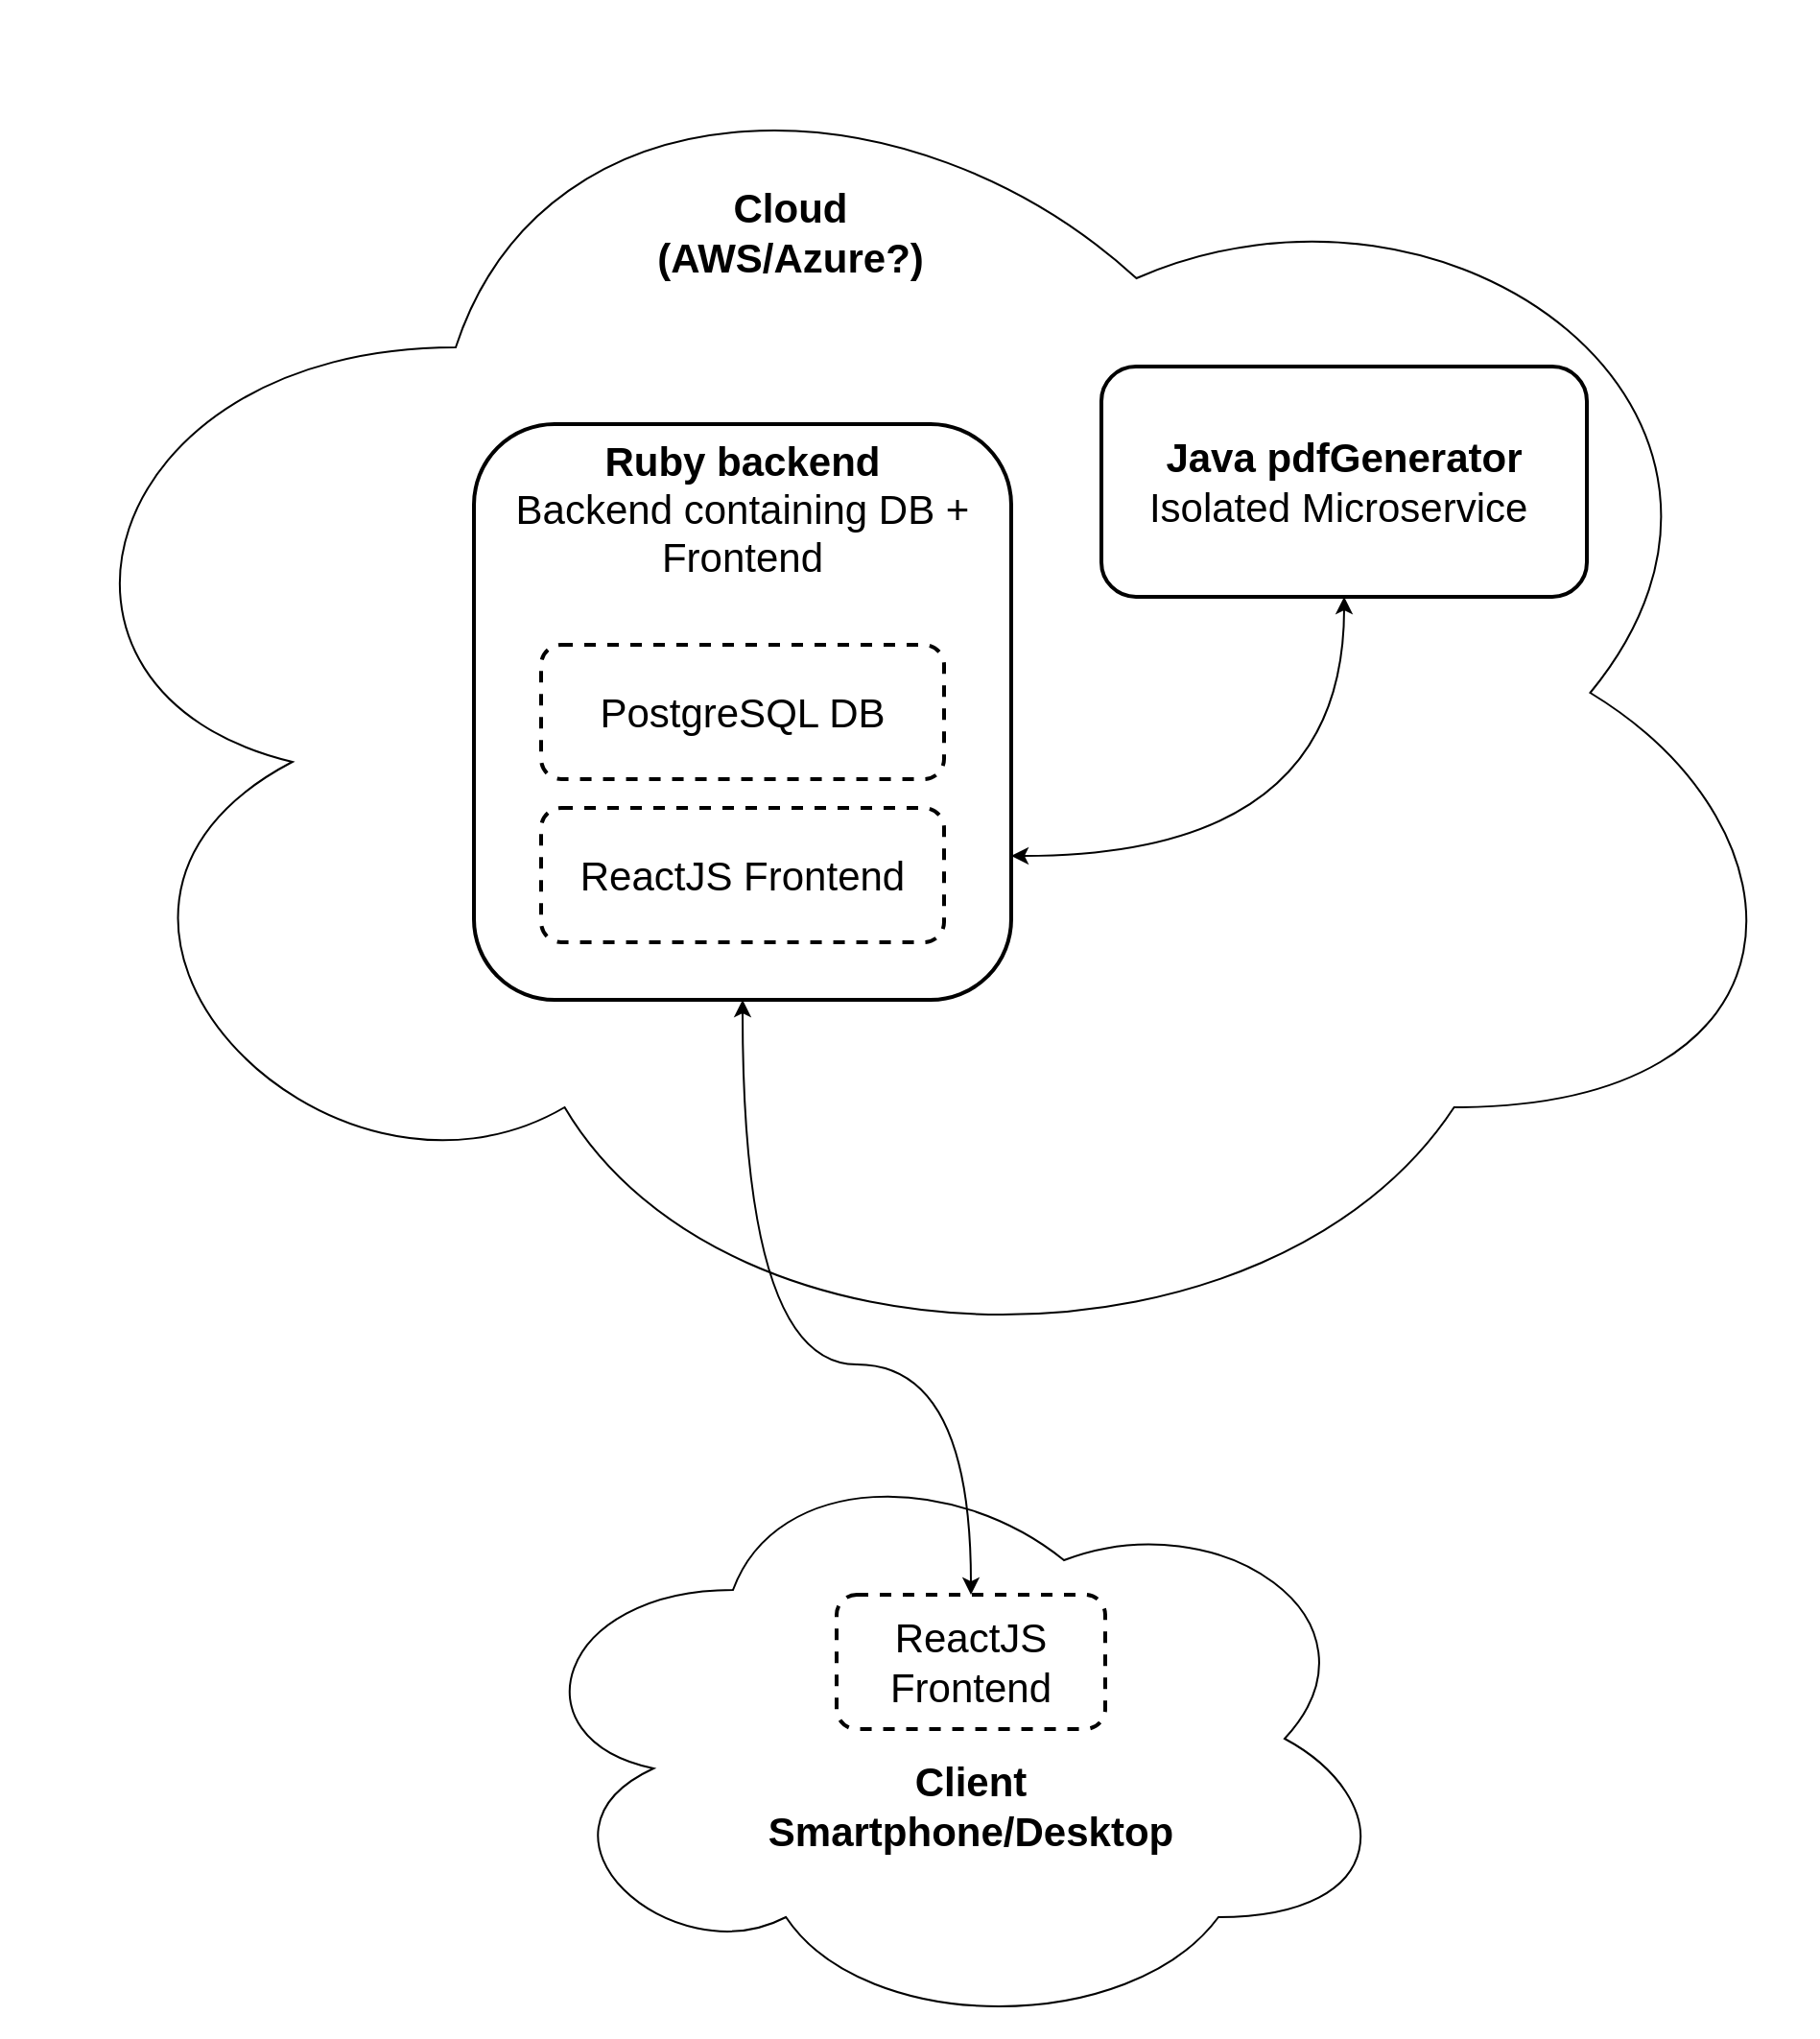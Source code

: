 <mxfile version="12.9.1" type="github">
  <diagram id="VWcXcDjhsZNNLfSj0849" name="Page-1">
    <mxGraphModel dx="919" dy="798" grid="1" gridSize="10" guides="1" tooltips="1" connect="1" arrows="1" fold="1" page="1" pageScale="1" pageWidth="827" pageHeight="1169" math="0" shadow="0">
      <root>
        <mxCell id="0" />
        <mxCell id="1" parent="0" />
        <mxCell id="0uubkKYT0Fda8_4WRpOy-1" value="" style="ellipse;shape=cloud;whiteSpace=wrap;html=1;" parent="1" vertex="1">
          <mxGeometry x="44" y="60" width="946" height="720" as="geometry" />
        </mxCell>
        <mxCell id="0uubkKYT0Fda8_4WRpOy-2" value="Cloud (AWS/Azure?)" style="text;html=1;strokeColor=none;fillColor=none;align=center;verticalAlign=middle;whiteSpace=wrap;rounded=0;strokeWidth=2;fontSize=21;fontStyle=1" parent="1" vertex="1">
          <mxGeometry x="370" y="170" width="170" height="20" as="geometry" />
        </mxCell>
        <mxCell id="0uubkKYT0Fda8_4WRpOy-4" value="&lt;b&gt;Java&amp;nbsp;&lt;/b&gt;&lt;b&gt;pdfGenerator&lt;/b&gt;&lt;br&gt;Isolated Microservice&amp;nbsp;" style="rounded=1;whiteSpace=wrap;html=1;strokeWidth=2;fontSize=21;" parent="1" vertex="1">
          <mxGeometry x="617" y="250" width="253" height="120" as="geometry" />
        </mxCell>
        <mxCell id="0uubkKYT0Fda8_4WRpOy-8" value="" style="ellipse;shape=cloud;whiteSpace=wrap;html=1;" parent="1" vertex="1">
          <mxGeometry x="310" y="810" width="460" height="310" as="geometry" />
        </mxCell>
        <mxCell id="0uubkKYT0Fda8_4WRpOy-6" value="ReactJS Frontend" style="rounded=1;whiteSpace=wrap;html=1;strokeWidth=2;fontSize=21;align=center;dashed=1;" parent="1" vertex="1">
          <mxGeometry x="479" y="890" width="140" height="70" as="geometry" />
        </mxCell>
        <mxCell id="0uubkKYT0Fda8_4WRpOy-10" value="Client&lt;br&gt;Smartphone/Desktop" style="text;html=1;strokeColor=none;fillColor=none;align=center;verticalAlign=middle;whiteSpace=wrap;rounded=0;strokeWidth=2;fontSize=21;fontStyle=1" parent="1" vertex="1">
          <mxGeometry x="464" y="990" width="170" height="20" as="geometry" />
        </mxCell>
        <mxCell id="0uubkKYT0Fda8_4WRpOy-11" value="" style="endArrow=classic;startArrow=classic;html=1;fontSize=21;exitX=0.5;exitY=0;exitDx=0;exitDy=0;entryX=0.5;entryY=1;entryDx=0;entryDy=0;edgeStyle=orthogonalEdgeStyle;curved=1;" parent="1" source="0uubkKYT0Fda8_4WRpOy-6" target="0uubkKYT0Fda8_4WRpOy-5" edge="1">
          <mxGeometry width="50" height="50" relative="1" as="geometry">
            <mxPoint x="140" y="590" as="sourcePoint" />
            <mxPoint x="190" y="540" as="targetPoint" />
            <Array as="points">
              <mxPoint x="549" y="770" />
              <mxPoint x="430" y="770" />
            </Array>
          </mxGeometry>
        </mxCell>
        <mxCell id="0uubkKYT0Fda8_4WRpOy-12" value="" style="endArrow=classic;startArrow=classic;html=1;fontSize=21;exitX=1;exitY=0.75;exitDx=0;exitDy=0;entryX=0.5;entryY=1;entryDx=0;entryDy=0;edgeStyle=orthogonalEdgeStyle;curved=1;" parent="1" source="0uubkKYT0Fda8_4WRpOy-5" target="0uubkKYT0Fda8_4WRpOy-4" edge="1">
          <mxGeometry width="50" height="50" relative="1" as="geometry">
            <mxPoint x="290" y="710" as="sourcePoint" />
            <mxPoint x="275" y="460" as="targetPoint" />
          </mxGeometry>
        </mxCell>
        <mxCell id="0uubkKYT0Fda8_4WRpOy-15" value="" style="group" parent="1" vertex="1" connectable="0">
          <mxGeometry x="290" y="280" width="280" height="300" as="geometry" />
        </mxCell>
        <mxCell id="0uubkKYT0Fda8_4WRpOy-5" value="&lt;b&gt;Ruby backend&lt;/b&gt;&lt;br&gt;Backend containing DB + Frontend" style="rounded=1;whiteSpace=wrap;html=1;strokeWidth=2;fontSize=21;align=center;verticalAlign=top;" parent="0uubkKYT0Fda8_4WRpOy-15" vertex="1">
          <mxGeometry width="280" height="300" as="geometry" />
        </mxCell>
        <mxCell id="0uubkKYT0Fda8_4WRpOy-7" value="ReactJS Frontend" style="rounded=1;whiteSpace=wrap;html=1;strokeWidth=2;fontSize=21;align=center;dashed=1;" parent="0uubkKYT0Fda8_4WRpOy-15" vertex="1">
          <mxGeometry x="35" y="200" width="210" height="70" as="geometry" />
        </mxCell>
        <mxCell id="0uubkKYT0Fda8_4WRpOy-14" value="PostgreSQL DB" style="rounded=1;whiteSpace=wrap;html=1;strokeWidth=2;fontSize=21;align=center;dashed=1;" parent="0uubkKYT0Fda8_4WRpOy-15" vertex="1">
          <mxGeometry x="35" y="115" width="210" height="70" as="geometry" />
        </mxCell>
      </root>
    </mxGraphModel>
  </diagram>
</mxfile>
